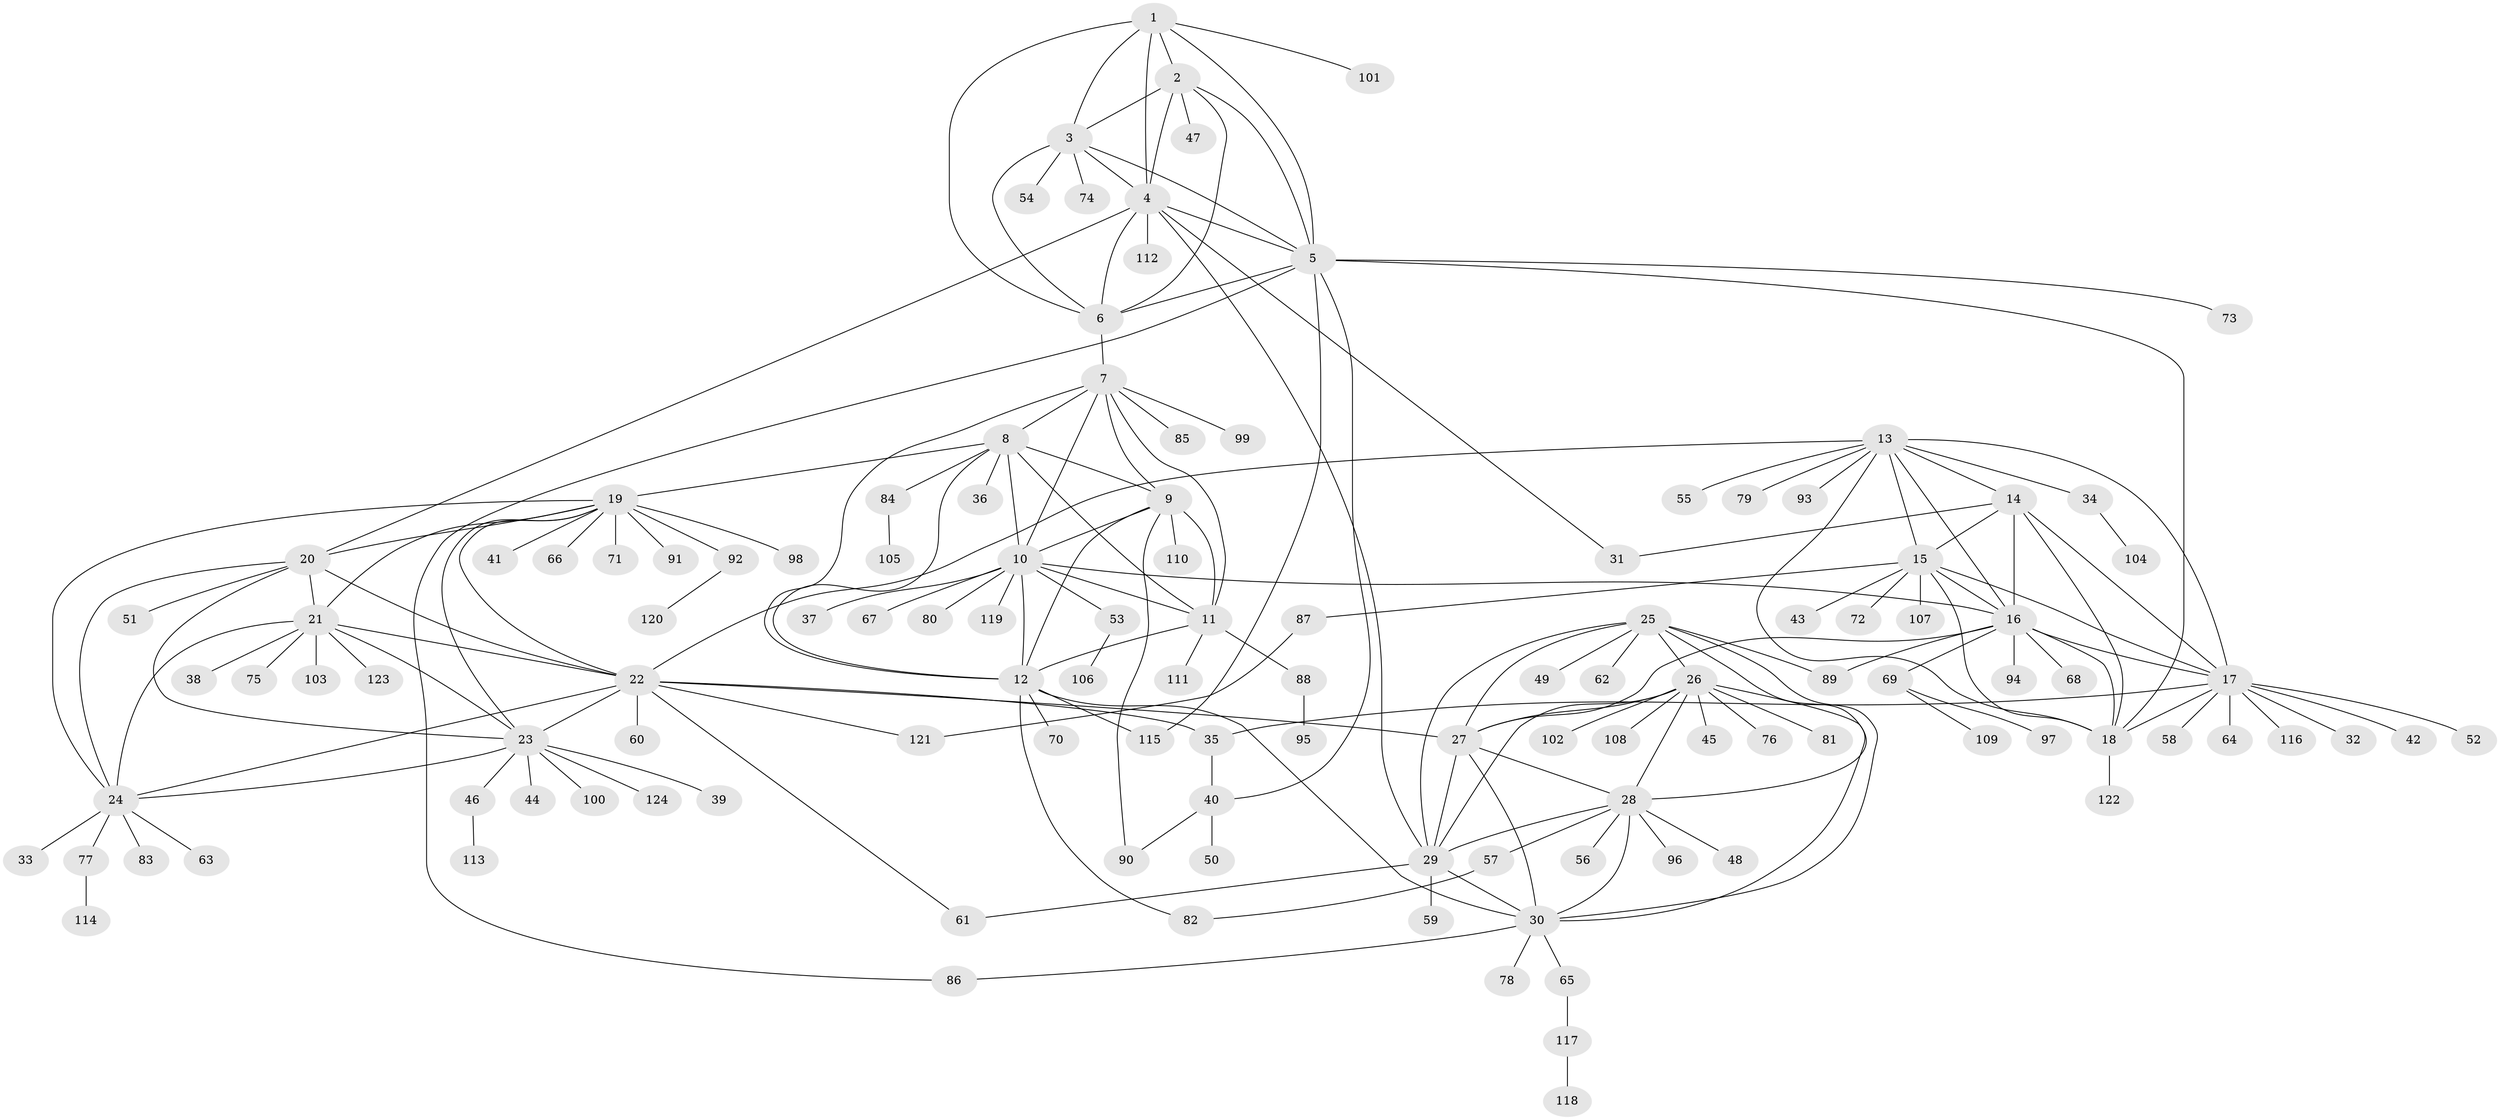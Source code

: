 // Generated by graph-tools (version 1.1) at 2025/37/03/09/25 02:37:42]
// undirected, 124 vertices, 189 edges
graph export_dot {
graph [start="1"]
  node [color=gray90,style=filled];
  1;
  2;
  3;
  4;
  5;
  6;
  7;
  8;
  9;
  10;
  11;
  12;
  13;
  14;
  15;
  16;
  17;
  18;
  19;
  20;
  21;
  22;
  23;
  24;
  25;
  26;
  27;
  28;
  29;
  30;
  31;
  32;
  33;
  34;
  35;
  36;
  37;
  38;
  39;
  40;
  41;
  42;
  43;
  44;
  45;
  46;
  47;
  48;
  49;
  50;
  51;
  52;
  53;
  54;
  55;
  56;
  57;
  58;
  59;
  60;
  61;
  62;
  63;
  64;
  65;
  66;
  67;
  68;
  69;
  70;
  71;
  72;
  73;
  74;
  75;
  76;
  77;
  78;
  79;
  80;
  81;
  82;
  83;
  84;
  85;
  86;
  87;
  88;
  89;
  90;
  91;
  92;
  93;
  94;
  95;
  96;
  97;
  98;
  99;
  100;
  101;
  102;
  103;
  104;
  105;
  106;
  107;
  108;
  109;
  110;
  111;
  112;
  113;
  114;
  115;
  116;
  117;
  118;
  119;
  120;
  121;
  122;
  123;
  124;
  1 -- 2;
  1 -- 3;
  1 -- 4;
  1 -- 5;
  1 -- 6;
  1 -- 101;
  2 -- 3;
  2 -- 4;
  2 -- 5;
  2 -- 6;
  2 -- 47;
  3 -- 4;
  3 -- 5;
  3 -- 6;
  3 -- 54;
  3 -- 74;
  4 -- 5;
  4 -- 6;
  4 -- 20;
  4 -- 29;
  4 -- 31;
  4 -- 112;
  5 -- 6;
  5 -- 18;
  5 -- 40;
  5 -- 73;
  5 -- 86;
  5 -- 115;
  6 -- 7;
  7 -- 8;
  7 -- 9;
  7 -- 10;
  7 -- 11;
  7 -- 12;
  7 -- 85;
  7 -- 99;
  8 -- 9;
  8 -- 10;
  8 -- 11;
  8 -- 12;
  8 -- 19;
  8 -- 36;
  8 -- 84;
  9 -- 10;
  9 -- 11;
  9 -- 12;
  9 -- 90;
  9 -- 110;
  10 -- 11;
  10 -- 12;
  10 -- 16;
  10 -- 37;
  10 -- 53;
  10 -- 67;
  10 -- 80;
  10 -- 119;
  11 -- 12;
  11 -- 88;
  11 -- 111;
  12 -- 30;
  12 -- 70;
  12 -- 82;
  12 -- 115;
  13 -- 14;
  13 -- 15;
  13 -- 16;
  13 -- 17;
  13 -- 18;
  13 -- 22;
  13 -- 34;
  13 -- 55;
  13 -- 79;
  13 -- 93;
  14 -- 15;
  14 -- 16;
  14 -- 17;
  14 -- 18;
  14 -- 31;
  15 -- 16;
  15 -- 17;
  15 -- 18;
  15 -- 43;
  15 -- 72;
  15 -- 87;
  15 -- 107;
  16 -- 17;
  16 -- 18;
  16 -- 27;
  16 -- 68;
  16 -- 69;
  16 -- 89;
  16 -- 94;
  17 -- 18;
  17 -- 32;
  17 -- 35;
  17 -- 42;
  17 -- 52;
  17 -- 58;
  17 -- 64;
  17 -- 116;
  18 -- 122;
  19 -- 20;
  19 -- 21;
  19 -- 22;
  19 -- 23;
  19 -- 24;
  19 -- 41;
  19 -- 66;
  19 -- 71;
  19 -- 91;
  19 -- 92;
  19 -- 98;
  20 -- 21;
  20 -- 22;
  20 -- 23;
  20 -- 24;
  20 -- 51;
  21 -- 22;
  21 -- 23;
  21 -- 24;
  21 -- 38;
  21 -- 75;
  21 -- 103;
  21 -- 123;
  22 -- 23;
  22 -- 24;
  22 -- 27;
  22 -- 35;
  22 -- 60;
  22 -- 61;
  22 -- 121;
  23 -- 24;
  23 -- 39;
  23 -- 44;
  23 -- 46;
  23 -- 100;
  23 -- 124;
  24 -- 33;
  24 -- 63;
  24 -- 77;
  24 -- 83;
  25 -- 26;
  25 -- 27;
  25 -- 28;
  25 -- 29;
  25 -- 30;
  25 -- 49;
  25 -- 62;
  25 -- 89;
  26 -- 27;
  26 -- 28;
  26 -- 29;
  26 -- 30;
  26 -- 45;
  26 -- 76;
  26 -- 81;
  26 -- 102;
  26 -- 108;
  27 -- 28;
  27 -- 29;
  27 -- 30;
  28 -- 29;
  28 -- 30;
  28 -- 48;
  28 -- 56;
  28 -- 57;
  28 -- 96;
  29 -- 30;
  29 -- 59;
  29 -- 61;
  30 -- 65;
  30 -- 78;
  30 -- 86;
  34 -- 104;
  35 -- 40;
  40 -- 50;
  40 -- 90;
  46 -- 113;
  53 -- 106;
  57 -- 82;
  65 -- 117;
  69 -- 97;
  69 -- 109;
  77 -- 114;
  84 -- 105;
  87 -- 121;
  88 -- 95;
  92 -- 120;
  117 -- 118;
}
